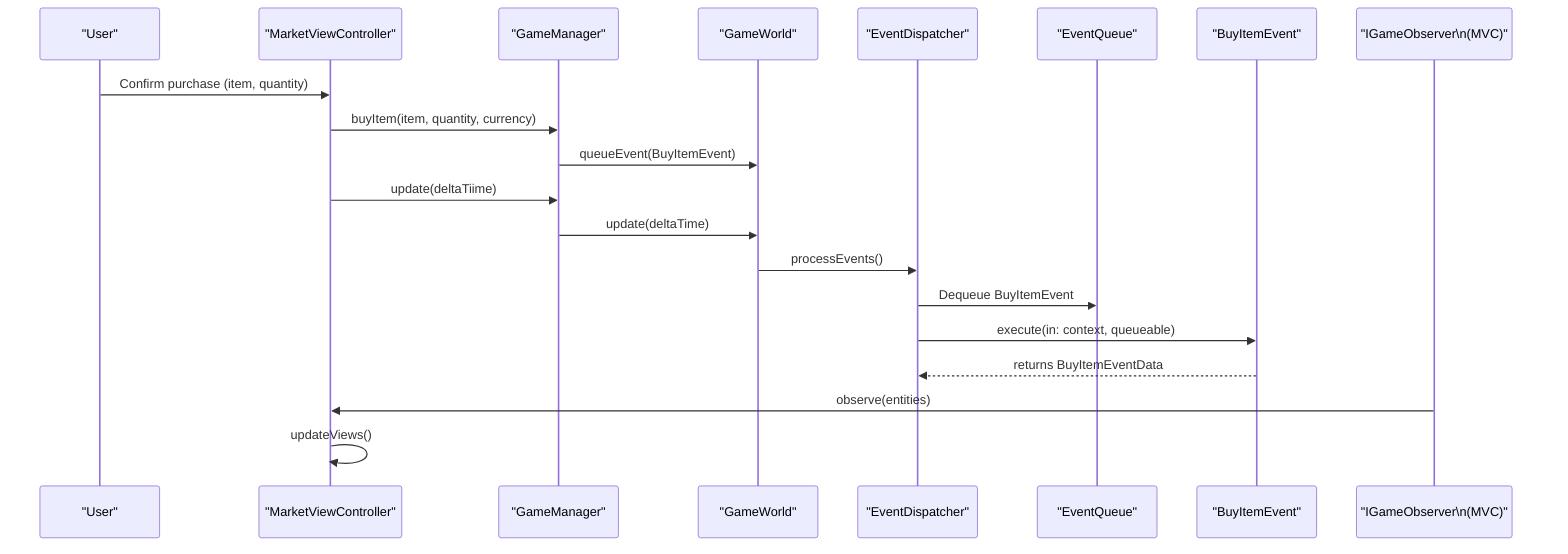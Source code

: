 sequenceDiagram
    participant U as "User"
    participant MVC as "MarketViewController"
    participant GM as "GameManager"
    participant GW as "GameWorld"
    participant ED as "EventDispatcher"
    participant EQ as "EventQueue"
    participant E as "BuyItemEvent"
    participant Obs as "IGameObserver\n(MVC)"
    
    %% Purchase initiation
    U->>MVC: Confirm purchase (item, quantity)
    MVC->>GM: buyItem(item, quantity, currency)
    GM->>GW: queueEvent(BuyItemEvent)
    
    %% Update cycle triggered by GameManager
    MVC->>GM:update(deltaTiime)
    GM->>GW: update(deltaTime)
    GW->>ED: processEvents()
    ED->>EQ: Dequeue BuyItemEvent
    ED->>E: execute(in: context, queueable)
    E-->>ED: returns BuyItemEventData
    
    %% Observer (MarketViewController) updates UI
    Obs->>MVC: observe(entities)
    MVC->>MVC: updateViews()